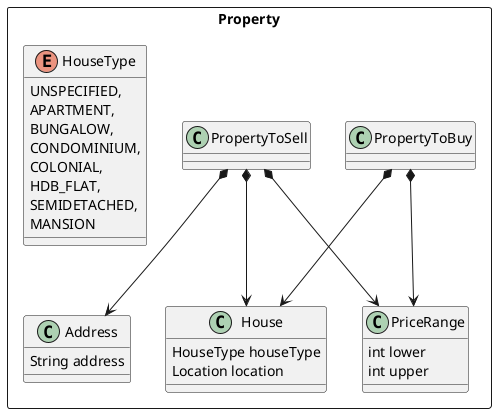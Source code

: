 @startuml
'https://plantuml.com/class-diagram


Package Property <<Rectangle>>{

class PropertyToBuy
class PropertyToSell

class PriceRange{
int lower
int upper
}

class Address {
String address
}
class House {
HouseType houseType
Location location
}

enum HouseType {
UNSPECIFIED,
APARTMENT,
BUNGALOW,
CONDOMINIUM,
COLONIAL,
HDB_FLAT,
SEMIDETACHED,
MANSION
}


}

PropertyToBuy *--> House
PropertyToBuy *--> PriceRange

PropertyToSell *--> House
PropertyToSell *--> PriceRange
PropertyToSell *--> Address


@enduml
